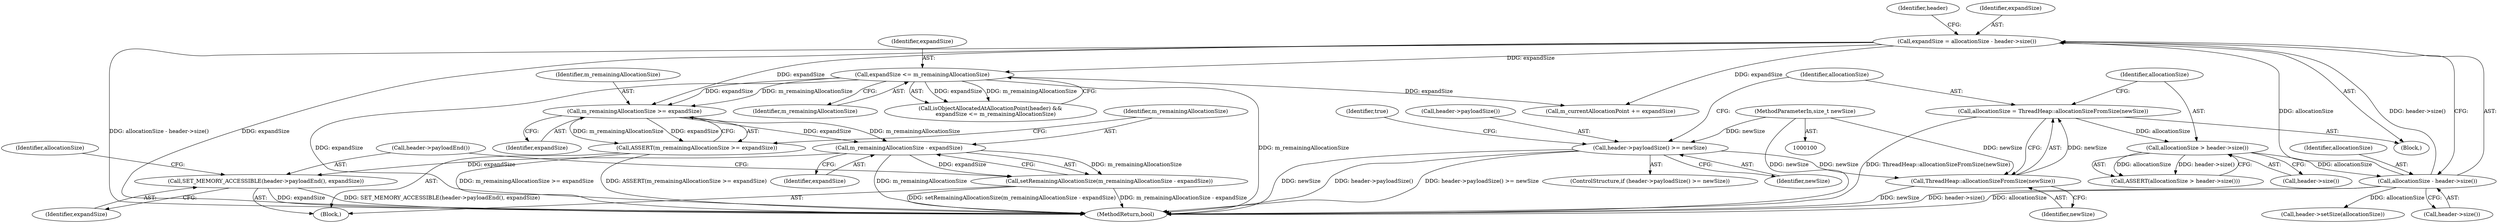 digraph "0_Chrome_0749ec24fae74ec32d0567eef0e5ec43c84dbcb9_5@API" {
"1000138" [label="(Call,m_remainingAllocationSize >= expandSize)"];
"1000130" [label="(Call,expandSize <= m_remainingAllocationSize)"];
"1000121" [label="(Call,expandSize = allocationSize - header->size())"];
"1000123" [label="(Call,allocationSize - header->size())"];
"1000117" [label="(Call,allocationSize > header->size())"];
"1000112" [label="(Call,allocationSize = ThreadHeap::allocationSizeFromSize(newSize))"];
"1000114" [label="(Call,ThreadHeap::allocationSizeFromSize(newSize))"];
"1000106" [label="(Call,header->payloadSize() >= newSize)"];
"1000102" [label="(MethodParameterIn,size_t newSize)"];
"1000137" [label="(Call,ASSERT(m_remainingAllocationSize >= expandSize))"];
"1000142" [label="(Call,m_remainingAllocationSize - expandSize)"];
"1000141" [label="(Call,setRemainingAllocationSize(m_remainingAllocationSize - expandSize))"];
"1000145" [label="(Call,SET_MEMORY_ACCESSIBLE(header->payloadEnd(), expandSize))"];
"1000141" [label="(Call,setRemainingAllocationSize(m_remainingAllocationSize - expandSize))"];
"1000142" [label="(Call,m_remainingAllocationSize - expandSize)"];
"1000138" [label="(Call,m_remainingAllocationSize >= expandSize)"];
"1000117" [label="(Call,allocationSize > header->size())"];
"1000119" [label="(Call,header->size())"];
"1000140" [label="(Identifier,expandSize)"];
"1000105" [label="(ControlStructure,if (header->payloadSize() >= newSize))"];
"1000110" [label="(Identifier,true)"];
"1000103" [label="(Block,)"];
"1000108" [label="(Identifier,newSize)"];
"1000115" [label="(Identifier,newSize)"];
"1000123" [label="(Call,allocationSize - header->size())"];
"1000118" [label="(Identifier,allocationSize)"];
"1000129" [label="(Identifier,header)"];
"1000113" [label="(Identifier,allocationSize)"];
"1000147" [label="(Identifier,expandSize)"];
"1000106" [label="(Call,header->payloadSize() >= newSize)"];
"1000112" [label="(Call,allocationSize = ThreadHeap::allocationSizeFromSize(newSize))"];
"1000131" [label="(Identifier,expandSize)"];
"1000133" [label="(Block,)"];
"1000107" [label="(Call,header->payloadSize())"];
"1000134" [label="(Call,m_currentAllocationPoint += expandSize)"];
"1000145" [label="(Call,SET_MEMORY_ACCESSIBLE(header->payloadEnd(), expandSize))"];
"1000149" [label="(Identifier,allocationSize)"];
"1000122" [label="(Identifier,expandSize)"];
"1000102" [label="(MethodParameterIn,size_t newSize)"];
"1000125" [label="(Call,header->size())"];
"1000132" [label="(Identifier,m_remainingAllocationSize)"];
"1000116" [label="(Call,ASSERT(allocationSize > header->size()))"];
"1000139" [label="(Identifier,m_remainingAllocationSize)"];
"1000137" [label="(Call,ASSERT(m_remainingAllocationSize >= expandSize))"];
"1000127" [label="(Call,isObjectAllocatedAtAllocationPoint(header) &&\n      expandSize <= m_remainingAllocationSize)"];
"1000148" [label="(Call,header->setSize(allocationSize))"];
"1000114" [label="(Call,ThreadHeap::allocationSizeFromSize(newSize))"];
"1000146" [label="(Call,header->payloadEnd())"];
"1000130" [label="(Call,expandSize <= m_remainingAllocationSize)"];
"1000159" [label="(MethodReturn,bool)"];
"1000143" [label="(Identifier,m_remainingAllocationSize)"];
"1000121" [label="(Call,expandSize = allocationSize - header->size())"];
"1000124" [label="(Identifier,allocationSize)"];
"1000144" [label="(Identifier,expandSize)"];
"1000138" -> "1000137"  [label="AST: "];
"1000138" -> "1000140"  [label="CFG: "];
"1000139" -> "1000138"  [label="AST: "];
"1000140" -> "1000138"  [label="AST: "];
"1000137" -> "1000138"  [label="CFG: "];
"1000138" -> "1000137"  [label="DDG: m_remainingAllocationSize"];
"1000138" -> "1000137"  [label="DDG: expandSize"];
"1000130" -> "1000138"  [label="DDG: m_remainingAllocationSize"];
"1000130" -> "1000138"  [label="DDG: expandSize"];
"1000121" -> "1000138"  [label="DDG: expandSize"];
"1000138" -> "1000142"  [label="DDG: m_remainingAllocationSize"];
"1000138" -> "1000142"  [label="DDG: expandSize"];
"1000130" -> "1000127"  [label="AST: "];
"1000130" -> "1000132"  [label="CFG: "];
"1000131" -> "1000130"  [label="AST: "];
"1000132" -> "1000130"  [label="AST: "];
"1000127" -> "1000130"  [label="CFG: "];
"1000130" -> "1000159"  [label="DDG: m_remainingAllocationSize"];
"1000130" -> "1000159"  [label="DDG: expandSize"];
"1000130" -> "1000127"  [label="DDG: expandSize"];
"1000130" -> "1000127"  [label="DDG: m_remainingAllocationSize"];
"1000121" -> "1000130"  [label="DDG: expandSize"];
"1000130" -> "1000134"  [label="DDG: expandSize"];
"1000121" -> "1000103"  [label="AST: "];
"1000121" -> "1000123"  [label="CFG: "];
"1000122" -> "1000121"  [label="AST: "];
"1000123" -> "1000121"  [label="AST: "];
"1000129" -> "1000121"  [label="CFG: "];
"1000121" -> "1000159"  [label="DDG: allocationSize - header->size()"];
"1000121" -> "1000159"  [label="DDG: expandSize"];
"1000123" -> "1000121"  [label="DDG: allocationSize"];
"1000123" -> "1000121"  [label="DDG: header->size()"];
"1000121" -> "1000134"  [label="DDG: expandSize"];
"1000123" -> "1000125"  [label="CFG: "];
"1000124" -> "1000123"  [label="AST: "];
"1000125" -> "1000123"  [label="AST: "];
"1000123" -> "1000159"  [label="DDG: header->size()"];
"1000123" -> "1000159"  [label="DDG: allocationSize"];
"1000117" -> "1000123"  [label="DDG: allocationSize"];
"1000123" -> "1000148"  [label="DDG: allocationSize"];
"1000117" -> "1000116"  [label="AST: "];
"1000117" -> "1000119"  [label="CFG: "];
"1000118" -> "1000117"  [label="AST: "];
"1000119" -> "1000117"  [label="AST: "];
"1000116" -> "1000117"  [label="CFG: "];
"1000117" -> "1000116"  [label="DDG: allocationSize"];
"1000117" -> "1000116"  [label="DDG: header->size()"];
"1000112" -> "1000117"  [label="DDG: allocationSize"];
"1000112" -> "1000103"  [label="AST: "];
"1000112" -> "1000114"  [label="CFG: "];
"1000113" -> "1000112"  [label="AST: "];
"1000114" -> "1000112"  [label="AST: "];
"1000118" -> "1000112"  [label="CFG: "];
"1000112" -> "1000159"  [label="DDG: ThreadHeap::allocationSizeFromSize(newSize)"];
"1000114" -> "1000112"  [label="DDG: newSize"];
"1000114" -> "1000115"  [label="CFG: "];
"1000115" -> "1000114"  [label="AST: "];
"1000114" -> "1000159"  [label="DDG: newSize"];
"1000106" -> "1000114"  [label="DDG: newSize"];
"1000102" -> "1000114"  [label="DDG: newSize"];
"1000106" -> "1000105"  [label="AST: "];
"1000106" -> "1000108"  [label="CFG: "];
"1000107" -> "1000106"  [label="AST: "];
"1000108" -> "1000106"  [label="AST: "];
"1000110" -> "1000106"  [label="CFG: "];
"1000113" -> "1000106"  [label="CFG: "];
"1000106" -> "1000159"  [label="DDG: newSize"];
"1000106" -> "1000159"  [label="DDG: header->payloadSize()"];
"1000106" -> "1000159"  [label="DDG: header->payloadSize() >= newSize"];
"1000102" -> "1000106"  [label="DDG: newSize"];
"1000102" -> "1000100"  [label="AST: "];
"1000102" -> "1000159"  [label="DDG: newSize"];
"1000137" -> "1000133"  [label="AST: "];
"1000143" -> "1000137"  [label="CFG: "];
"1000137" -> "1000159"  [label="DDG: m_remainingAllocationSize >= expandSize"];
"1000137" -> "1000159"  [label="DDG: ASSERT(m_remainingAllocationSize >= expandSize)"];
"1000142" -> "1000141"  [label="AST: "];
"1000142" -> "1000144"  [label="CFG: "];
"1000143" -> "1000142"  [label="AST: "];
"1000144" -> "1000142"  [label="AST: "];
"1000141" -> "1000142"  [label="CFG: "];
"1000142" -> "1000159"  [label="DDG: m_remainingAllocationSize"];
"1000142" -> "1000141"  [label="DDG: m_remainingAllocationSize"];
"1000142" -> "1000141"  [label="DDG: expandSize"];
"1000142" -> "1000145"  [label="DDG: expandSize"];
"1000141" -> "1000133"  [label="AST: "];
"1000146" -> "1000141"  [label="CFG: "];
"1000141" -> "1000159"  [label="DDG: m_remainingAllocationSize - expandSize"];
"1000141" -> "1000159"  [label="DDG: setRemainingAllocationSize(m_remainingAllocationSize - expandSize)"];
"1000145" -> "1000133"  [label="AST: "];
"1000145" -> "1000147"  [label="CFG: "];
"1000146" -> "1000145"  [label="AST: "];
"1000147" -> "1000145"  [label="AST: "];
"1000149" -> "1000145"  [label="CFG: "];
"1000145" -> "1000159"  [label="DDG: SET_MEMORY_ACCESSIBLE(header->payloadEnd(), expandSize)"];
"1000145" -> "1000159"  [label="DDG: expandSize"];
}
